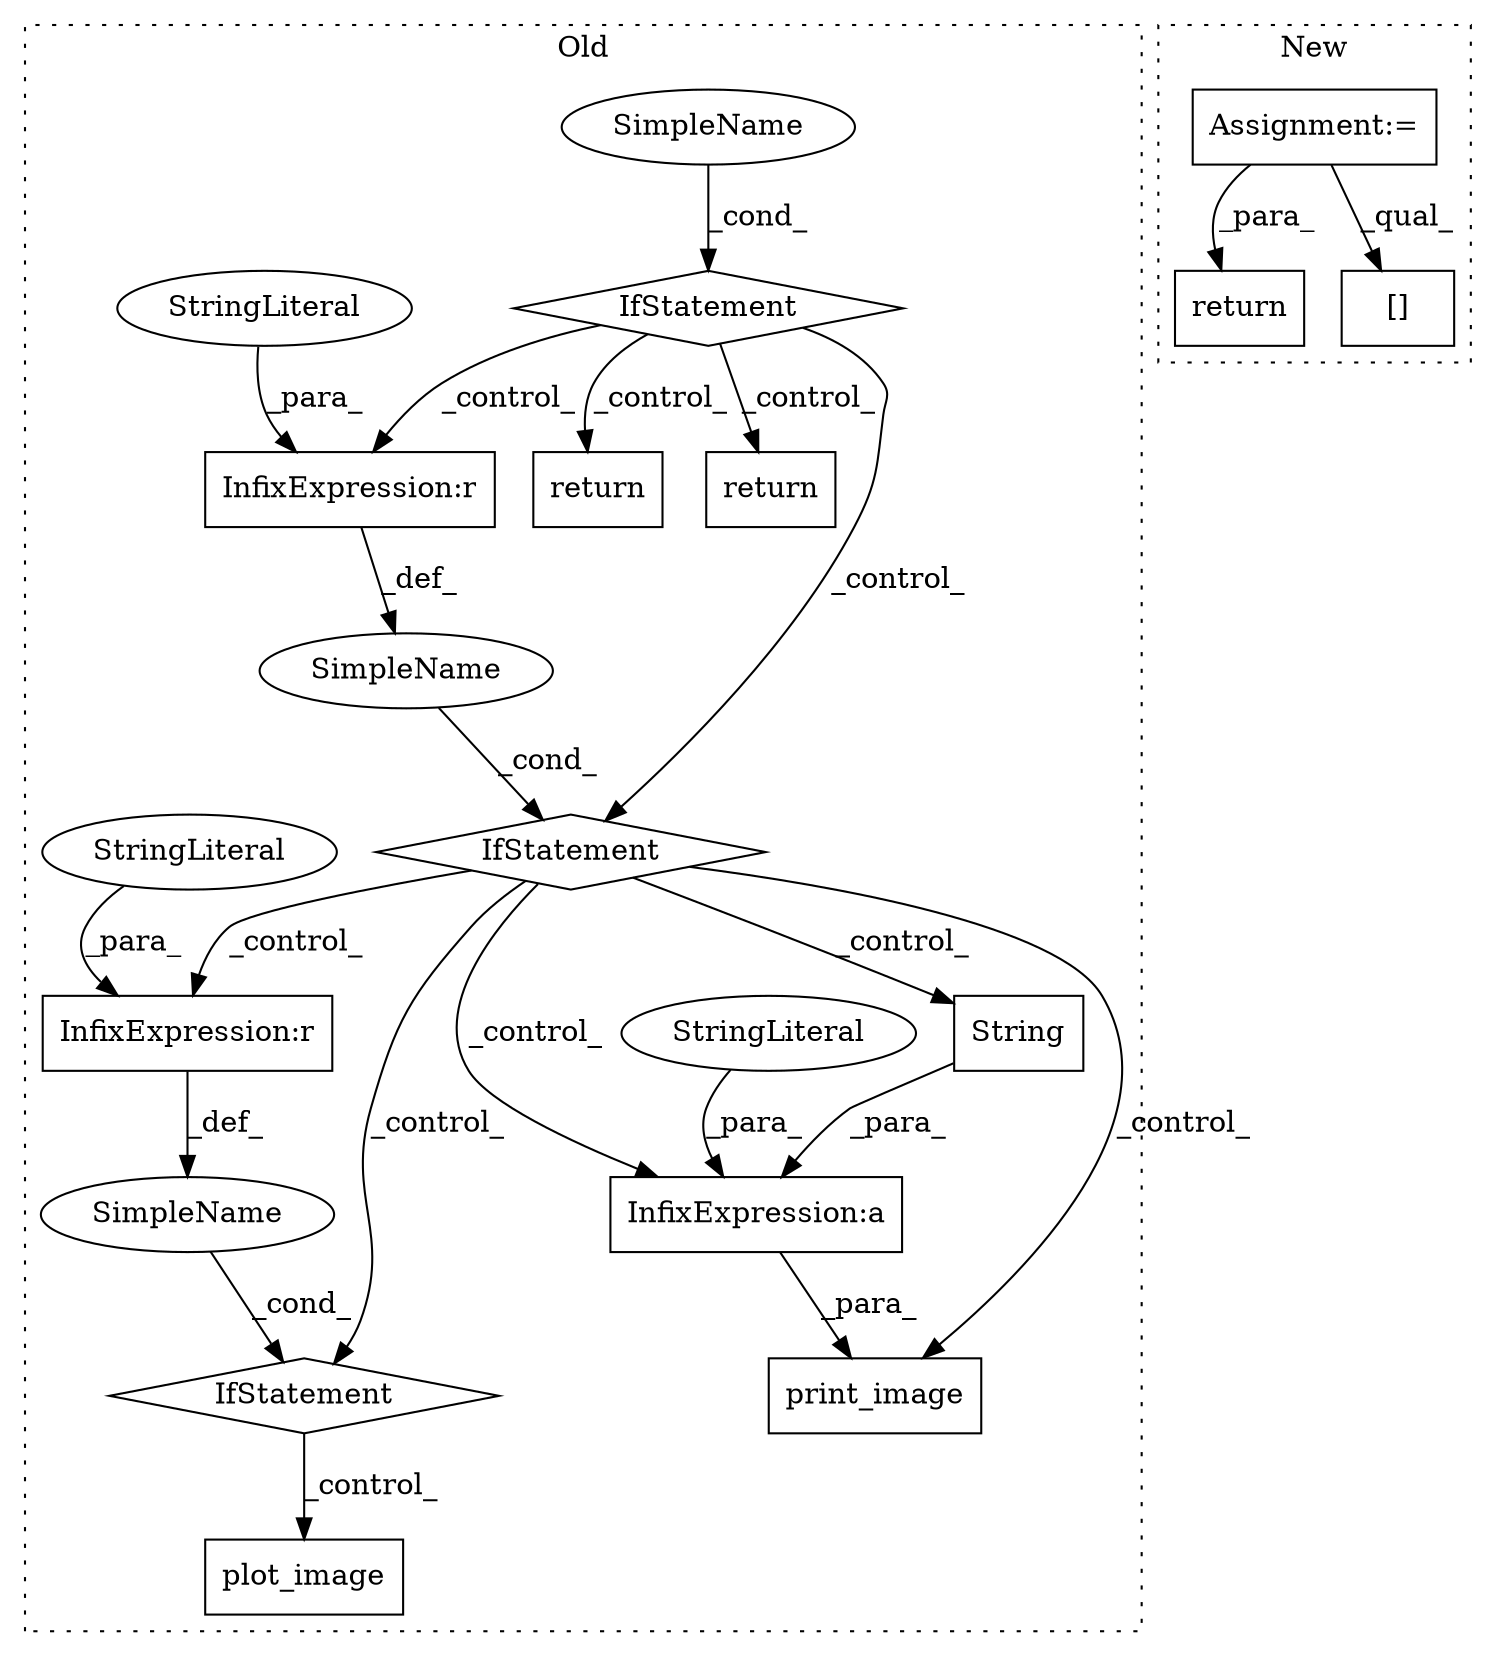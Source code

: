 digraph G {
subgraph cluster0 {
1 [label="print_image" a="32" s="664,719" l="12,1" shape="box"];
3 [label="SimpleName" a="42" s="" l="" shape="ellipse"];
4 [label="return" a="41" s="551" l="14" shape="box"];
5 [label="String" a="32" s="678,691" l="7,1" shape="box"];
6 [label="IfStatement" a="25" s="742,761" l="4,2" shape="diamond"];
7 [label="InfixExpression:a" a="27" s="692" l="3" shape="box"];
8 [label="IfStatement" a="25" s="350,368" l="4,2" shape="diamond"];
9 [label="SimpleName" a="42" s="" l="" shape="ellipse"];
10 [label="plot_image" a="32" s="773,792" l="11,1" shape="box"];
11 [label="IfStatement" a="25" s="632,652" l="4,2" shape="diamond"];
12 [label="SimpleName" a="42" s="" l="" shape="ellipse"];
13 [label="StringLiteral" a="45" s="695" l="24" shape="ellipse"];
14 [label="InfixExpression:r" a="27" s="641" l="4" shape="box"];
15 [label="StringLiteral" a="45" s="645" l="7" shape="ellipse"];
16 [label="InfixExpression:r" a="27" s="751" l="4" shape="box"];
17 [label="StringLiteral" a="45" s="755" l="6" shape="ellipse"];
20 [label="return" a="41" s="1065" l="14" shape="box"];
label = "Old";
style="dotted";
}
subgraph cluster1 {
2 [label="return" a="41" s="849" l="12" shape="box"];
18 [label="Assignment:=" a="7" s="607" l="1" shape="box"];
19 [label="[]" a="2" s="812,828" l="9,1" shape="box"];
label = "New";
style="dotted";
}
3 -> 8 [label="_cond_"];
5 -> 7 [label="_para_"];
6 -> 10 [label="_control_"];
7 -> 1 [label="_para_"];
8 -> 11 [label="_control_"];
8 -> 4 [label="_control_"];
8 -> 14 [label="_control_"];
8 -> 20 [label="_control_"];
9 -> 6 [label="_cond_"];
11 -> 5 [label="_control_"];
11 -> 16 [label="_control_"];
11 -> 1 [label="_control_"];
11 -> 6 [label="_control_"];
11 -> 7 [label="_control_"];
12 -> 11 [label="_cond_"];
13 -> 7 [label="_para_"];
14 -> 12 [label="_def_"];
15 -> 14 [label="_para_"];
16 -> 9 [label="_def_"];
17 -> 16 [label="_para_"];
18 -> 19 [label="_qual_"];
18 -> 2 [label="_para_"];
}